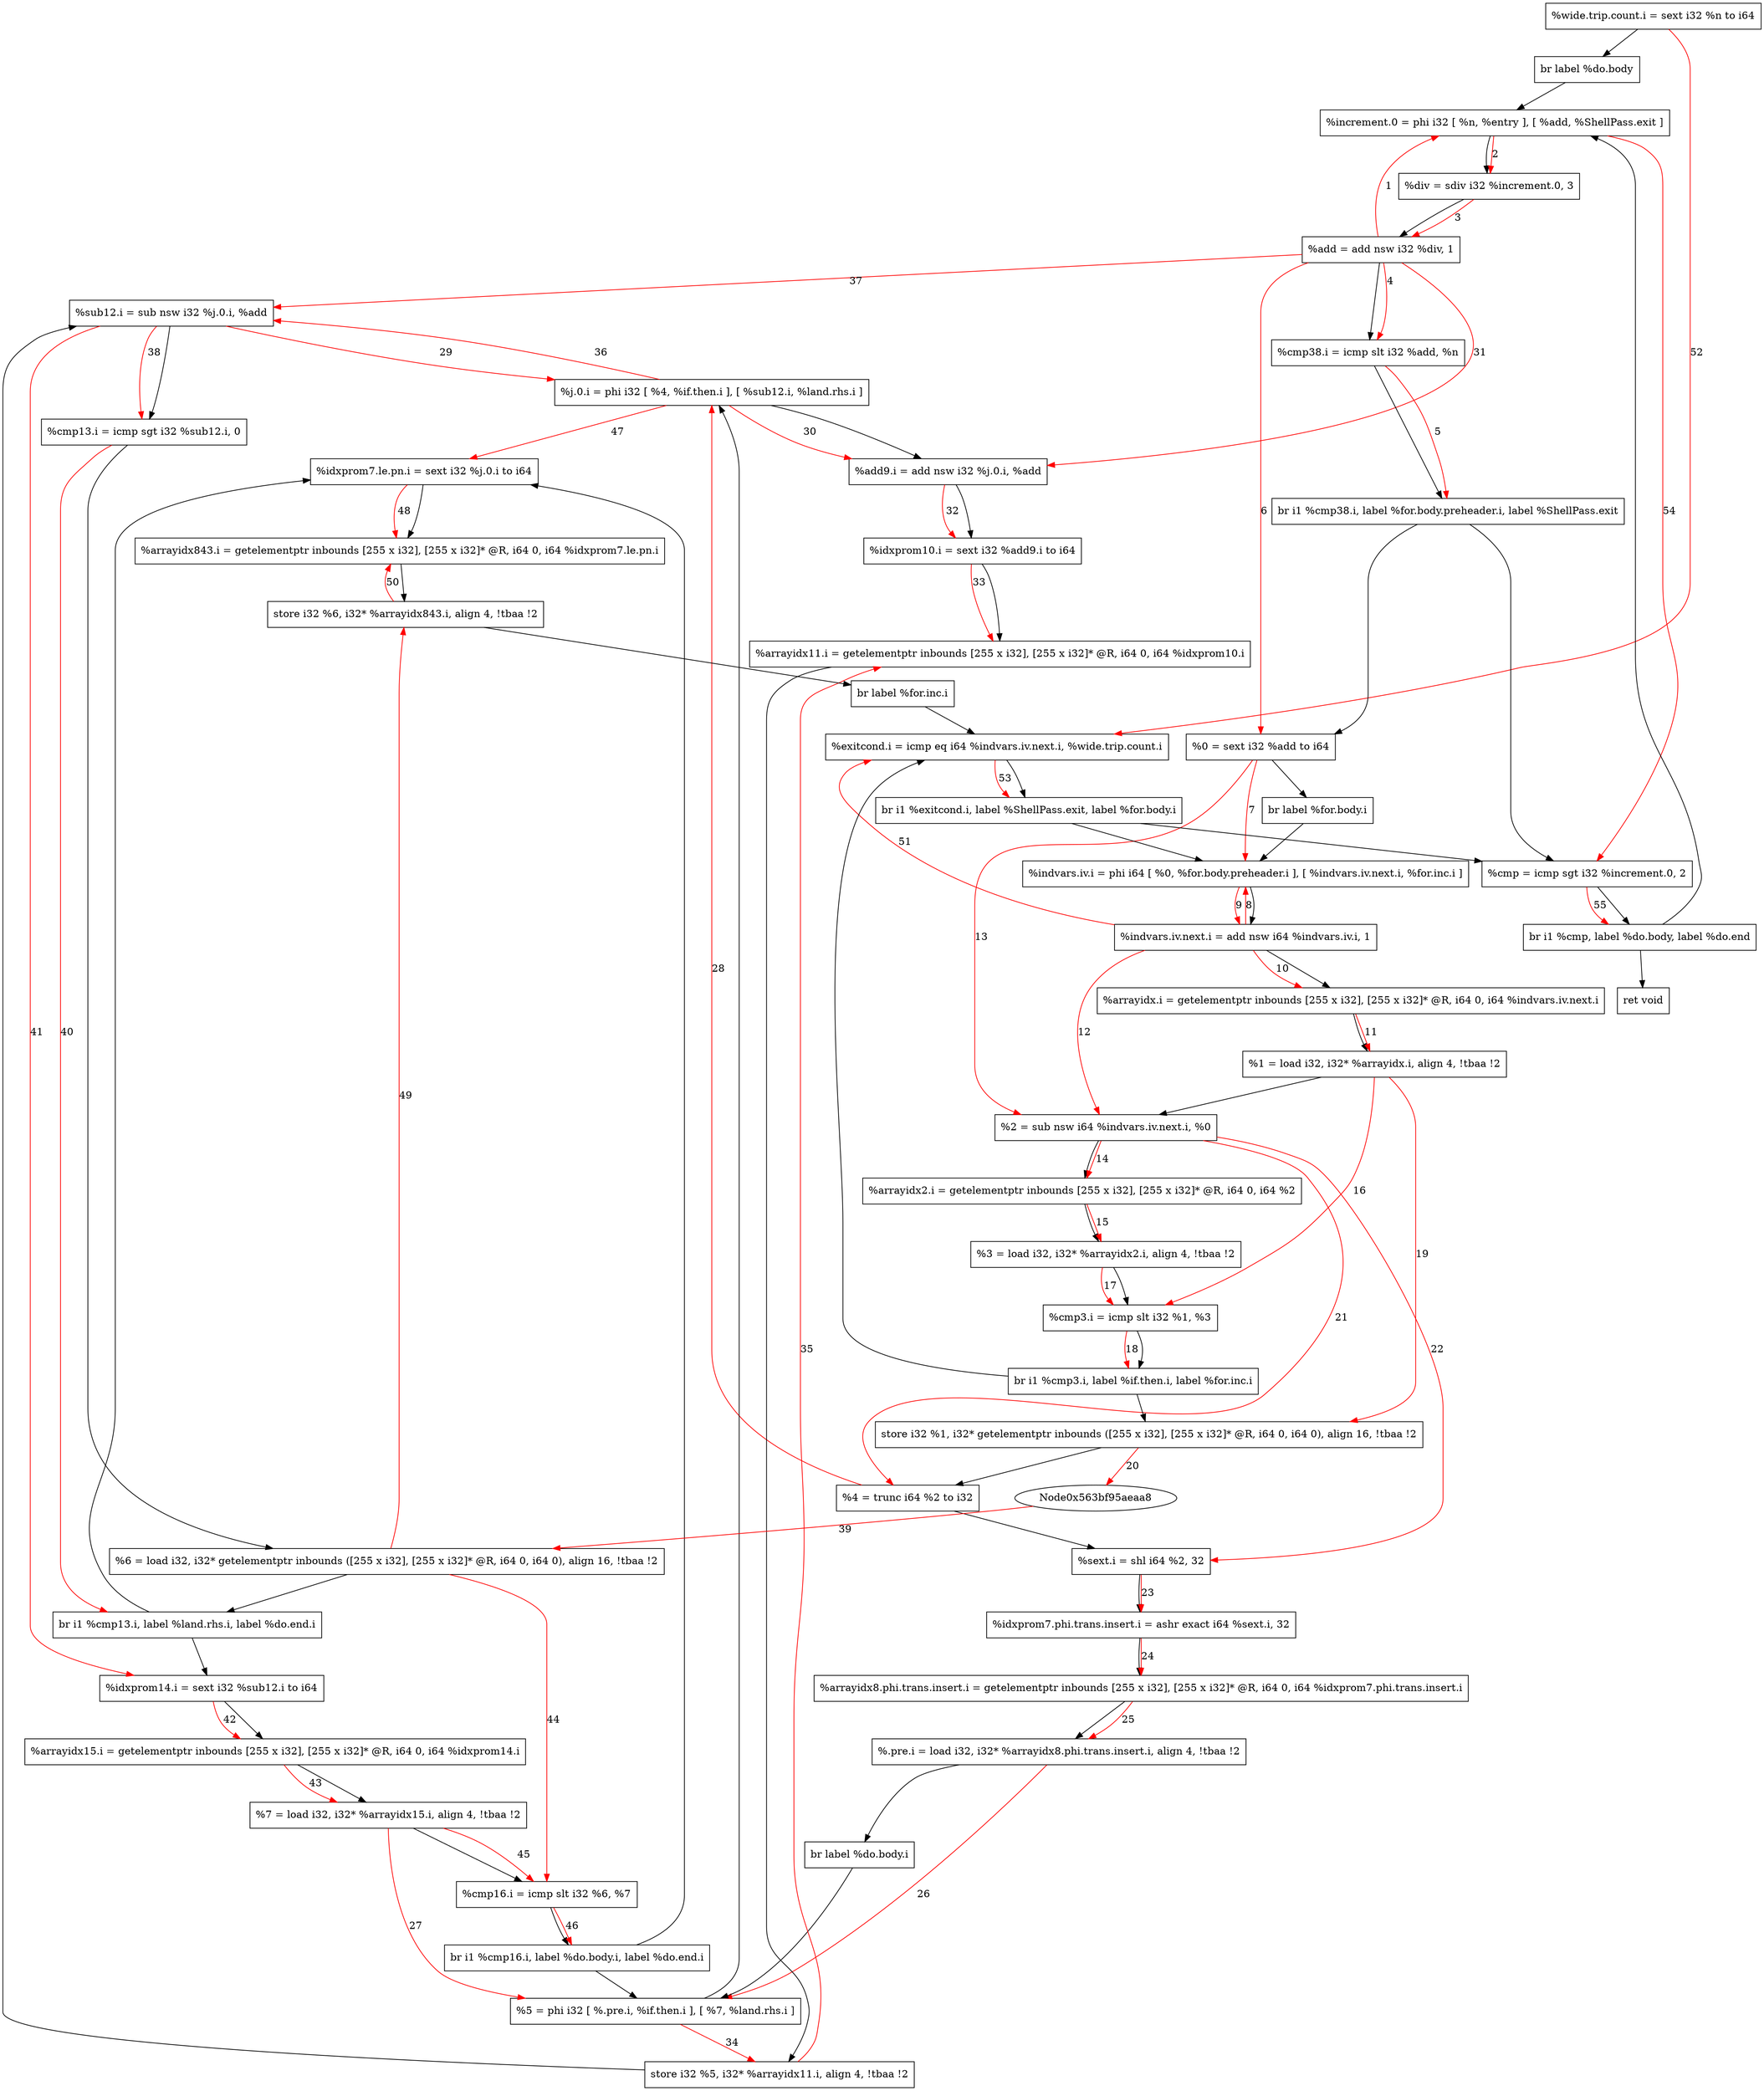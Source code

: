 digraph "CDFG for'func' function" {
	Node0x563bf95b10f8[shape=record, label="  %wide.trip.count.i = sext i32 %n to i64"]
	Node0x563bf95b1268[shape=record, label="  br label %do.body"]
	Node0x563bf95b13b8[shape=record, label="  %increment.0 = phi i32 [ %n, %entry ], [ %add, %ShellPass.exit ]"]
	Node0x563bf95b14e0[shape=record, label="  %div = sdiv i32 %increment.0, 3"]
	Node0x563bf95b15a0[shape=record, label="  %add = add nsw i32 %div, 1"]
	Node0x563bf95b1610[shape=record, label="  %cmp38.i = icmp slt i32 %add, %n"]
	Node0x563bf95b1758[shape=record, label="  br i1 %cmp38.i, label %for.body.preheader.i, label %ShellPass.exit"]
	Node0x563bf95b1208[shape=record, label="  %0 = sext i32 %add to i64"]
	Node0x563bf95b1898[shape=record, label="  br label %for.body.i"]
	Node0x563bf95b1a18[shape=record, label="  %indvars.iv.i = phi i64 [ %0, %for.body.preheader.i ], [ %indvars.iv.next.i, %for.inc.i ]"]
	Node0x563bf95b1ce0[shape=record, label="  %indvars.iv.next.i = add nsw i64 %indvars.iv.i, 1"]
	Node0x563bf95b1d98[shape=record, label="  %arrayidx.i = getelementptr inbounds [255 x i32], [255 x i32]* @R, i64 0, i64 %indvars.iv.next.i"]
	Node0x563bf95b1838[shape=record, label="  %1 = load i32, i32* %arrayidx.i, align 4, !tbaa !2"]
	Node0x563bf95b1e50[shape=record, label="  %2 = sub nsw i64 %indvars.iv.next.i, %0"]
	Node0x563bf95b1ed8[shape=record, label="  %arrayidx2.i = getelementptr inbounds [255 x i32], [255 x i32]* @R, i64 0, i64 %2"]
	Node0x563bf95b1f48[shape=record, label="  %3 = load i32, i32* %arrayidx2.i, align 4, !tbaa !2"]
	Node0x563bf95b1fc0[shape=record, label="  %cmp3.i = icmp slt i32 %1, %3"]
	Node0x563bf95b2128[shape=record, label="  br i1 %cmp3.i, label %if.then.i, label %for.inc.i"]
	Node0x563bf95b21a0[shape=record, label="  store i32 %1, i32* getelementptr inbounds ([255 x i32], [255 x i32]* @R, i64 0, i64 0), align 16, !tbaa !2"]
	Node0x563bf95b2098[shape=record, label="  %4 = trunc i64 %2 to i32"]
	Node0x563bf95b2270[shape=record, label="  %sext.i = shl i64 %2, 32"]
	Node0x563bf95b22e0[shape=record, label="  %idxprom7.phi.trans.insert.i = ashr exact i64 %sext.i, 32"]
	Node0x563bf95b23d8[shape=record, label="  %arrayidx8.phi.trans.insert.i = getelementptr inbounds [255 x i32], [255 x i32]* @R, i64 0, i64 %idxprom7.phi.trans.insert.i"]
	Node0x563bf95b2488[shape=record, label="  %.pre.i = load i32, i32* %arrayidx8.phi.trans.insert.i, align 4, !tbaa !2"]
	Node0x563bf95b25b8[shape=record, label="  br label %do.body.i"]
	Node0x563bf95b2698[shape=record, label="  %5 = phi i32 [ %.pre.i, %if.then.i ], [ %7, %land.rhs.i ]"]
	Node0x563bf95b27e8[shape=record, label="  %j.0.i = phi i32 [ %4, %if.then.i ], [ %sub12.i, %land.rhs.i ]"]
	Node0x563bf95b2bf0[shape=record, label="  %add9.i = add nsw i32 %j.0.i, %add"]
	Node0x563bf95b2c68[shape=record, label="  %idxprom10.i = sext i32 %add9.i to i64"]
	Node0x563bf95b2d28[shape=record, label="  %arrayidx11.i = getelementptr inbounds [255 x i32], [255 x i32]* @R, i64 0, i64 %idxprom10.i"]
	Node0x563bf95b2de0[shape=record, label="  store i32 %5, i32* %arrayidx11.i, align 4, !tbaa !2"]
	Node0x563bf95b2e60[shape=record, label="  %sub12.i = sub nsw i32 %j.0.i, %add"]
	Node0x563bf95b2ed0[shape=record, label="  %cmp13.i = icmp sgt i32 %sub12.i, 0"]
	Node0x563bf95b2798[shape=record, label="  %6 = load i32, i32* getelementptr inbounds ([255 x i32], [255 x i32]* @R, i64 0, i64 0), align 16, !tbaa !2"]
	Node0x563bf95b3048[shape=record, label="  br i1 %cmp13.i, label %land.rhs.i, label %do.end.i"]
	Node0x563bf95b2558[shape=record, label="  %idxprom14.i = sext i32 %sub12.i to i64"]
	Node0x563bf95b3108[shape=record, label="  %arrayidx15.i = getelementptr inbounds [255 x i32], [255 x i32]* @R, i64 0, i64 %idxprom14.i"]
	Node0x563bf95b31a8[shape=record, label="  %7 = load i32, i32* %arrayidx15.i, align 4, !tbaa !2"]
	Node0x563bf95b3220[shape=record, label="  %cmp16.i = icmp slt i32 %6, %7"]
	Node0x563bf95b32a8[shape=record, label="  br i1 %cmp16.i, label %do.body.i, label %do.end.i"]
	Node0x563bf95b2fb8[shape=record, label="  %idxprom7.le.pn.i = sext i32 %j.0.i to i64"]
	Node0x563bf95b33c8[shape=record, label="  %arrayidx843.i = getelementptr inbounds [255 x i32], [255 x i32]* @R, i64 0, i64 %idxprom7.le.pn.i"]
	Node0x563bf95b3450[shape=record, label="  store i32 %6, i32* %arrayidx843.i, align 4, !tbaa !2"]
	Node0x563bf95b34b8[shape=record, label="  br label %for.inc.i"]
	Node0x563bf95b3530[shape=record, label="  %exitcond.i = icmp eq i64 %indvars.iv.next.i, %wide.trip.count.i"]
	Node0x563bf95b35b8[shape=record, label="  br i1 %exitcond.i, label %ShellPass.exit, label %for.body.i"]
	Node0x563bf95b3630[shape=record, label="  %cmp = icmp sgt i32 %increment.0, 2"]
	Node0x563bf95b3748[shape=record, label="  br i1 %cmp, label %do.body, label %do.end"]
	Node0x563bf95b2600[shape=record, label="  ret void"]
	Node0x563bf95b10f8 -> Node0x563bf95b1268
	Node0x563bf95b1268 -> Node0x563bf95b13b8
	Node0x563bf95b13b8 -> Node0x563bf95b14e0
	Node0x563bf95b14e0 -> Node0x563bf95b15a0
	Node0x563bf95b15a0 -> Node0x563bf95b1610
	Node0x563bf95b1610 -> Node0x563bf95b1758
	Node0x563bf95b1758 -> Node0x563bf95b1208
	Node0x563bf95b1758 -> Node0x563bf95b3630
	Node0x563bf95b1208 -> Node0x563bf95b1898
	Node0x563bf95b1898 -> Node0x563bf95b1a18
	Node0x563bf95b1a18 -> Node0x563bf95b1ce0
	Node0x563bf95b1ce0 -> Node0x563bf95b1d98
	Node0x563bf95b1d98 -> Node0x563bf95b1838
	Node0x563bf95b1838 -> Node0x563bf95b1e50
	Node0x563bf95b1e50 -> Node0x563bf95b1ed8
	Node0x563bf95b1ed8 -> Node0x563bf95b1f48
	Node0x563bf95b1f48 -> Node0x563bf95b1fc0
	Node0x563bf95b1fc0 -> Node0x563bf95b2128
	Node0x563bf95b2128 -> Node0x563bf95b21a0
	Node0x563bf95b2128 -> Node0x563bf95b3530
	Node0x563bf95b21a0 -> Node0x563bf95b2098
	Node0x563bf95b2098 -> Node0x563bf95b2270
	Node0x563bf95b2270 -> Node0x563bf95b22e0
	Node0x563bf95b22e0 -> Node0x563bf95b23d8
	Node0x563bf95b23d8 -> Node0x563bf95b2488
	Node0x563bf95b2488 -> Node0x563bf95b25b8
	Node0x563bf95b25b8 -> Node0x563bf95b2698
	Node0x563bf95b2698 -> Node0x563bf95b27e8
	Node0x563bf95b27e8 -> Node0x563bf95b2bf0
	Node0x563bf95b2bf0 -> Node0x563bf95b2c68
	Node0x563bf95b2c68 -> Node0x563bf95b2d28
	Node0x563bf95b2d28 -> Node0x563bf95b2de0
	Node0x563bf95b2de0 -> Node0x563bf95b2e60
	Node0x563bf95b2e60 -> Node0x563bf95b2ed0
	Node0x563bf95b2ed0 -> Node0x563bf95b2798
	Node0x563bf95b2798 -> Node0x563bf95b3048
	Node0x563bf95b3048 -> Node0x563bf95b2558
	Node0x563bf95b3048 -> Node0x563bf95b2fb8
	Node0x563bf95b2558 -> Node0x563bf95b3108
	Node0x563bf95b3108 -> Node0x563bf95b31a8
	Node0x563bf95b31a8 -> Node0x563bf95b3220
	Node0x563bf95b3220 -> Node0x563bf95b32a8
	Node0x563bf95b32a8 -> Node0x563bf95b2698
	Node0x563bf95b32a8 -> Node0x563bf95b2fb8
	Node0x563bf95b2fb8 -> Node0x563bf95b33c8
	Node0x563bf95b33c8 -> Node0x563bf95b3450
	Node0x563bf95b3450 -> Node0x563bf95b34b8
	Node0x563bf95b34b8 -> Node0x563bf95b3530
	Node0x563bf95b3530 -> Node0x563bf95b35b8
	Node0x563bf95b35b8 -> Node0x563bf95b3630
	Node0x563bf95b35b8 -> Node0x563bf95b1a18
	Node0x563bf95b3630 -> Node0x563bf95b3748
	Node0x563bf95b3748 -> Node0x563bf95b13b8
	Node0x563bf95b3748 -> Node0x563bf95b2600
edge [color=red]
	Node0x563bf95b15a0 -> Node0x563bf95b13b8[label="1"]
	Node0x563bf95b13b8 -> Node0x563bf95b14e0[label="2"]
	Node0x563bf95b14e0 -> Node0x563bf95b15a0[label="3"]
	Node0x563bf95b15a0 -> Node0x563bf95b1610[label="4"]
	Node0x563bf95b1610 -> Node0x563bf95b1758[label="5"]
	Node0x563bf95b15a0 -> Node0x563bf95b1208[label="6"]
	Node0x563bf95b1208 -> Node0x563bf95b1a18[label="7"]
	Node0x563bf95b1ce0 -> Node0x563bf95b1a18[label="8"]
	Node0x563bf95b1a18 -> Node0x563bf95b1ce0[label="9"]
	Node0x563bf95b1ce0 -> Node0x563bf95b1d98[label="10"]
	Node0x563bf95b1d98 -> Node0x563bf95b1838[label="11"]
	Node0x563bf95b1ce0 -> Node0x563bf95b1e50[label="12"]
	Node0x563bf95b1208 -> Node0x563bf95b1e50[label="13"]
	Node0x563bf95b1e50 -> Node0x563bf95b1ed8[label="14"]
	Node0x563bf95b1ed8 -> Node0x563bf95b1f48[label="15"]
	Node0x563bf95b1838 -> Node0x563bf95b1fc0[label="16"]
	Node0x563bf95b1f48 -> Node0x563bf95b1fc0[label="17"]
	Node0x563bf95b1fc0 -> Node0x563bf95b2128[label="18"]
	Node0x563bf95b1838 -> Node0x563bf95b21a0[label="19"]
	Node0x563bf95b21a0 -> Node0x563bf95aeaa8[label="20"]
	Node0x563bf95b1e50 -> Node0x563bf95b2098[label="21"]
	Node0x563bf95b1e50 -> Node0x563bf95b2270[label="22"]
	Node0x563bf95b2270 -> Node0x563bf95b22e0[label="23"]
	Node0x563bf95b22e0 -> Node0x563bf95b23d8[label="24"]
	Node0x563bf95b23d8 -> Node0x563bf95b2488[label="25"]
	Node0x563bf95b2488 -> Node0x563bf95b2698[label="26"]
	Node0x563bf95b31a8 -> Node0x563bf95b2698[label="27"]
	Node0x563bf95b2098 -> Node0x563bf95b27e8[label="28"]
	Node0x563bf95b2e60 -> Node0x563bf95b27e8[label="29"]
	Node0x563bf95b27e8 -> Node0x563bf95b2bf0[label="30"]
	Node0x563bf95b15a0 -> Node0x563bf95b2bf0[label="31"]
	Node0x563bf95b2bf0 -> Node0x563bf95b2c68[label="32"]
	Node0x563bf95b2c68 -> Node0x563bf95b2d28[label="33"]
	Node0x563bf95b2698 -> Node0x563bf95b2de0[label="34"]
	Node0x563bf95b2de0 -> Node0x563bf95b2d28[label="35"]
	Node0x563bf95b27e8 -> Node0x563bf95b2e60[label="36"]
	Node0x563bf95b15a0 -> Node0x563bf95b2e60[label="37"]
	Node0x563bf95b2e60 -> Node0x563bf95b2ed0[label="38"]
	Node0x563bf95aeaa8 -> Node0x563bf95b2798[label="39"]
	Node0x563bf95b2ed0 -> Node0x563bf95b3048[label="40"]
	Node0x563bf95b2e60 -> Node0x563bf95b2558[label="41"]
	Node0x563bf95b2558 -> Node0x563bf95b3108[label="42"]
	Node0x563bf95b3108 -> Node0x563bf95b31a8[label="43"]
	Node0x563bf95b2798 -> Node0x563bf95b3220[label="44"]
	Node0x563bf95b31a8 -> Node0x563bf95b3220[label="45"]
	Node0x563bf95b3220 -> Node0x563bf95b32a8[label="46"]
	Node0x563bf95b27e8 -> Node0x563bf95b2fb8[label="47"]
	Node0x563bf95b2fb8 -> Node0x563bf95b33c8[label="48"]
	Node0x563bf95b2798 -> Node0x563bf95b3450[label="49"]
	Node0x563bf95b3450 -> Node0x563bf95b33c8[label="50"]
	Node0x563bf95b1ce0 -> Node0x563bf95b3530[label="51"]
	Node0x563bf95b10f8 -> Node0x563bf95b3530[label="52"]
	Node0x563bf95b3530 -> Node0x563bf95b35b8[label="53"]
	Node0x563bf95b13b8 -> Node0x563bf95b3630[label="54"]
	Node0x563bf95b3630 -> Node0x563bf95b3748[label="55"]
}
